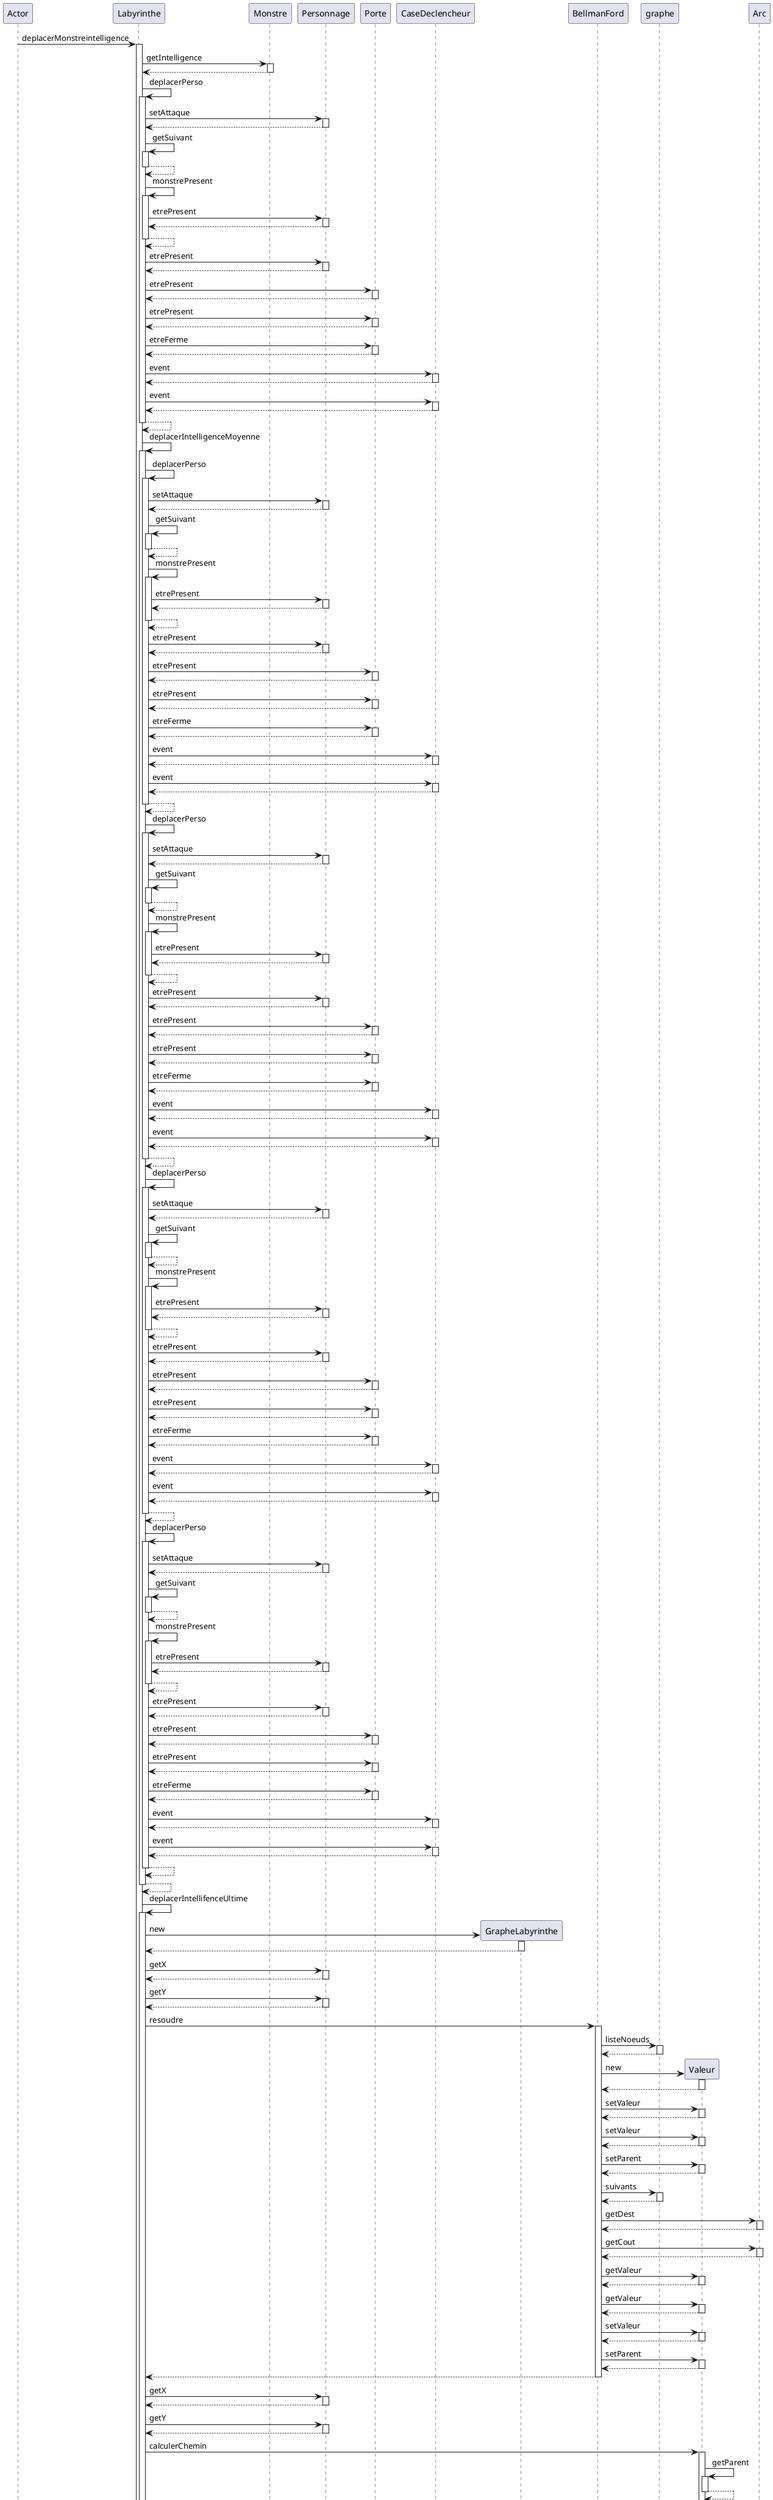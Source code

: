 @startuml
participant Actor
Actor -> Labyrinthe : deplacerMonstreintelligence
activate Labyrinthe
Labyrinthe -> Monstre : getIntelligence
activate Monstre
Monstre --> Labyrinthe
deactivate Monstre
Labyrinthe -> Labyrinthe : deplacerPerso
activate Labyrinthe
Labyrinthe -> Personnage : setAttaque
activate Personnage
Personnage --> Labyrinthe
deactivate Personnage
Labyrinthe -> Labyrinthe : getSuivant
activate Labyrinthe
Labyrinthe --> Labyrinthe
deactivate Labyrinthe
Labyrinthe -> Labyrinthe : monstrePresent
activate Labyrinthe
Labyrinthe -> Personnage : etrePresent
activate Personnage
Personnage --> Labyrinthe
deactivate Personnage
Labyrinthe --> Labyrinthe
deactivate Labyrinthe
Labyrinthe -> Personnage : etrePresent
activate Personnage
Personnage --> Labyrinthe
deactivate Personnage
Labyrinthe -> Porte : etrePresent
activate Porte
Porte --> Labyrinthe
deactivate Porte
Labyrinthe -> Porte : etrePresent
activate Porte
Porte --> Labyrinthe
deactivate Porte
Labyrinthe -> Porte : etreFerme
activate Porte
Porte --> Labyrinthe
deactivate Porte
Labyrinthe -> CaseDeclencheur : event
activate CaseDeclencheur
CaseDeclencheur --> Labyrinthe
deactivate CaseDeclencheur
Labyrinthe -> CaseDeclencheur : event
activate CaseDeclencheur
CaseDeclencheur --> Labyrinthe
deactivate CaseDeclencheur
Labyrinthe --> Labyrinthe
deactivate Labyrinthe
Labyrinthe -> Labyrinthe : deplacerIntelligenceMoyenne
activate Labyrinthe
Labyrinthe -> Labyrinthe : deplacerPerso
activate Labyrinthe
Labyrinthe -> Personnage : setAttaque
activate Personnage
Personnage --> Labyrinthe
deactivate Personnage
Labyrinthe -> Labyrinthe : getSuivant
activate Labyrinthe
Labyrinthe --> Labyrinthe
deactivate Labyrinthe
Labyrinthe -> Labyrinthe : monstrePresent
activate Labyrinthe
Labyrinthe -> Personnage : etrePresent
activate Personnage
Personnage --> Labyrinthe
deactivate Personnage
Labyrinthe --> Labyrinthe
deactivate Labyrinthe
Labyrinthe -> Personnage : etrePresent
activate Personnage
Personnage --> Labyrinthe
deactivate Personnage
Labyrinthe -> Porte : etrePresent
activate Porte
Porte --> Labyrinthe
deactivate Porte
Labyrinthe -> Porte : etrePresent
activate Porte
Porte --> Labyrinthe
deactivate Porte
Labyrinthe -> Porte : etreFerme
activate Porte
Porte --> Labyrinthe
deactivate Porte
Labyrinthe -> CaseDeclencheur : event
activate CaseDeclencheur
CaseDeclencheur --> Labyrinthe
deactivate CaseDeclencheur
Labyrinthe -> CaseDeclencheur : event
activate CaseDeclencheur
CaseDeclencheur --> Labyrinthe
deactivate CaseDeclencheur
Labyrinthe --> Labyrinthe
deactivate Labyrinthe
Labyrinthe -> Labyrinthe : deplacerPerso
activate Labyrinthe
Labyrinthe -> Personnage : setAttaque
activate Personnage
Personnage --> Labyrinthe
deactivate Personnage
Labyrinthe -> Labyrinthe : getSuivant
activate Labyrinthe
Labyrinthe --> Labyrinthe
deactivate Labyrinthe
Labyrinthe -> Labyrinthe : monstrePresent
activate Labyrinthe
Labyrinthe -> Personnage : etrePresent
activate Personnage
Personnage --> Labyrinthe
deactivate Personnage
Labyrinthe --> Labyrinthe
deactivate Labyrinthe
Labyrinthe -> Personnage : etrePresent
activate Personnage
Personnage --> Labyrinthe
deactivate Personnage
Labyrinthe -> Porte : etrePresent
activate Porte
Porte --> Labyrinthe
deactivate Porte
Labyrinthe -> Porte : etrePresent
activate Porte
Porte --> Labyrinthe
deactivate Porte
Labyrinthe -> Porte : etreFerme
activate Porte
Porte --> Labyrinthe
deactivate Porte
Labyrinthe -> CaseDeclencheur : event
activate CaseDeclencheur
CaseDeclencheur --> Labyrinthe
deactivate CaseDeclencheur
Labyrinthe -> CaseDeclencheur : event
activate CaseDeclencheur
CaseDeclencheur --> Labyrinthe
deactivate CaseDeclencheur
Labyrinthe --> Labyrinthe
deactivate Labyrinthe
Labyrinthe -> Labyrinthe : deplacerPerso
activate Labyrinthe
Labyrinthe -> Personnage : setAttaque
activate Personnage
Personnage --> Labyrinthe
deactivate Personnage
Labyrinthe -> Labyrinthe : getSuivant
activate Labyrinthe
Labyrinthe --> Labyrinthe
deactivate Labyrinthe
Labyrinthe -> Labyrinthe : monstrePresent
activate Labyrinthe
Labyrinthe -> Personnage : etrePresent
activate Personnage
Personnage --> Labyrinthe
deactivate Personnage
Labyrinthe --> Labyrinthe
deactivate Labyrinthe
Labyrinthe -> Personnage : etrePresent
activate Personnage
Personnage --> Labyrinthe
deactivate Personnage
Labyrinthe -> Porte : etrePresent
activate Porte
Porte --> Labyrinthe
deactivate Porte
Labyrinthe -> Porte : etrePresent
activate Porte
Porte --> Labyrinthe
deactivate Porte
Labyrinthe -> Porte : etreFerme
activate Porte
Porte --> Labyrinthe
deactivate Porte
Labyrinthe -> CaseDeclencheur : event
activate CaseDeclencheur
CaseDeclencheur --> Labyrinthe
deactivate CaseDeclencheur
Labyrinthe -> CaseDeclencheur : event
activate CaseDeclencheur
CaseDeclencheur --> Labyrinthe
deactivate CaseDeclencheur
Labyrinthe --> Labyrinthe
deactivate Labyrinthe
Labyrinthe -> Labyrinthe : deplacerPerso
activate Labyrinthe
Labyrinthe -> Personnage : setAttaque
activate Personnage
Personnage --> Labyrinthe
deactivate Personnage
Labyrinthe -> Labyrinthe : getSuivant
activate Labyrinthe
Labyrinthe --> Labyrinthe
deactivate Labyrinthe
Labyrinthe -> Labyrinthe : monstrePresent
activate Labyrinthe
Labyrinthe -> Personnage : etrePresent
activate Personnage
Personnage --> Labyrinthe
deactivate Personnage
Labyrinthe --> Labyrinthe
deactivate Labyrinthe
Labyrinthe -> Personnage : etrePresent
activate Personnage
Personnage --> Labyrinthe
deactivate Personnage
Labyrinthe -> Porte : etrePresent
activate Porte
Porte --> Labyrinthe
deactivate Porte
Labyrinthe -> Porte : etrePresent
activate Porte
Porte --> Labyrinthe
deactivate Porte
Labyrinthe -> Porte : etreFerme
activate Porte
Porte --> Labyrinthe
deactivate Porte
Labyrinthe -> CaseDeclencheur : event
activate CaseDeclencheur
CaseDeclencheur --> Labyrinthe
deactivate CaseDeclencheur
Labyrinthe -> CaseDeclencheur : event
activate CaseDeclencheur
CaseDeclencheur --> Labyrinthe
deactivate CaseDeclencheur
Labyrinthe --> Labyrinthe
deactivate Labyrinthe
Labyrinthe --> Labyrinthe
deactivate Labyrinthe
Labyrinthe -> Labyrinthe : deplacerIntellifenceUltime
activate Labyrinthe
create GrapheLabyrinthe
Labyrinthe -> GrapheLabyrinthe : new
activate GrapheLabyrinthe
GrapheLabyrinthe --> Labyrinthe
deactivate GrapheLabyrinthe
Labyrinthe -> Personnage : getX
activate Personnage
Personnage --> Labyrinthe
deactivate Personnage
Labyrinthe -> Personnage : getY
activate Personnage
Personnage --> Labyrinthe
deactivate Personnage
Labyrinthe -> BellmanFord : resoudre
activate BellmanFord
BellmanFord -> graphe : listeNoeuds
activate graphe
graphe --> BellmanFord
deactivate graphe
create Valeur
BellmanFord -> Valeur : new
activate Valeur
Valeur --> BellmanFord
deactivate Valeur
BellmanFord -> Valeur : setValeur
activate Valeur
Valeur --> BellmanFord
deactivate Valeur
BellmanFord -> Valeur : setValeur
activate Valeur
Valeur --> BellmanFord
deactivate Valeur
BellmanFord -> Valeur : setParent
activate Valeur
Valeur --> BellmanFord
deactivate Valeur
BellmanFord -> graphe : suivants
activate graphe
graphe --> BellmanFord
deactivate graphe
BellmanFord -> Arc : getDest
activate Arc
Arc --> BellmanFord
deactivate Arc
BellmanFord -> Arc : getCout
activate Arc
Arc --> BellmanFord
deactivate Arc
BellmanFord -> Valeur : getValeur
activate Valeur
Valeur --> BellmanFord
deactivate Valeur
BellmanFord -> Valeur : getValeur
activate Valeur
Valeur --> BellmanFord
deactivate Valeur
BellmanFord -> Valeur : setValeur
activate Valeur
Valeur --> BellmanFord
deactivate Valeur
BellmanFord -> Valeur : setParent
activate Valeur
Valeur --> BellmanFord
deactivate Valeur
BellmanFord --> Labyrinthe
deactivate BellmanFord
Labyrinthe -> Personnage : getX
activate Personnage
Personnage --> Labyrinthe
deactivate Personnage
Labyrinthe -> Personnage : getY
activate Personnage
Personnage --> Labyrinthe
deactivate Personnage
Labyrinthe -> Valeur : calculerChemin
activate Valeur
Valeur -> Valeur : getParent
activate Valeur
Valeur --> Valeur
deactivate Valeur
Valeur -> Valeur : getParent
activate Valeur
Valeur --> Valeur
deactivate Valeur
Valeur --> Labyrinthe
deactivate Valeur
Labyrinthe -> GrapheLabyrinthe : extraireCoordonnees
activate GrapheLabyrinthe
GrapheLabyrinthe --> Labyrinthe
deactivate GrapheLabyrinthe
Labyrinthe -> Personnage : getX
activate Personnage
Personnage --> Labyrinthe
deactivate Personnage
Labyrinthe -> Labyrinthe : deplacerPerso
activate Labyrinthe
Labyrinthe -> Personnage : setAttaque
activate Personnage
Personnage --> Labyrinthe
deactivate Personnage
Labyrinthe -> Labyrinthe : getSuivant
activate Labyrinthe
Labyrinthe --> Labyrinthe
deactivate Labyrinthe
Labyrinthe -> Labyrinthe : monstrePresent
activate Labyrinthe
Labyrinthe -> Personnage : etrePresent
activate Personnage
Personnage --> Labyrinthe
deactivate Personnage
Labyrinthe --> Labyrinthe
deactivate Labyrinthe
Labyrinthe -> Personnage : etrePresent
activate Personnage
Personnage --> Labyrinthe
deactivate Personnage
Labyrinthe -> Porte : etrePresent
activate Porte
Porte --> Labyrinthe
deactivate Porte
Labyrinthe -> Porte : etrePresent
activate Porte
Porte --> Labyrinthe
deactivate Porte
Labyrinthe -> Porte : etreFerme
activate Porte
Porte --> Labyrinthe
deactivate Porte
Labyrinthe -> CaseDeclencheur : event
activate CaseDeclencheur
CaseDeclencheur --> Labyrinthe
deactivate CaseDeclencheur
Labyrinthe -> CaseDeclencheur : event
activate CaseDeclencheur
CaseDeclencheur --> Labyrinthe
deactivate CaseDeclencheur
Labyrinthe --> Labyrinthe
deactivate Labyrinthe
Labyrinthe -> Personnage : getX
activate Personnage
Personnage --> Labyrinthe
deactivate Personnage
Labyrinthe -> Labyrinthe : deplacerPerso
activate Labyrinthe
Labyrinthe -> Personnage : setAttaque
activate Personnage
Personnage --> Labyrinthe
deactivate Personnage
Labyrinthe -> Labyrinthe : getSuivant
activate Labyrinthe
Labyrinthe --> Labyrinthe
deactivate Labyrinthe
Labyrinthe -> Labyrinthe : monstrePresent
activate Labyrinthe
Labyrinthe -> Personnage : etrePresent
activate Personnage
Personnage --> Labyrinthe
deactivate Personnage
Labyrinthe --> Labyrinthe
deactivate Labyrinthe
Labyrinthe -> Personnage : etrePresent
activate Personnage
Personnage --> Labyrinthe
deactivate Personnage
Labyrinthe -> Porte : etrePresent
activate Porte
Porte --> Labyrinthe
deactivate Porte
Labyrinthe -> Porte : etrePresent
activate Porte
Porte --> Labyrinthe
deactivate Porte
Labyrinthe -> Porte : etreFerme
activate Porte
Porte --> Labyrinthe
deactivate Porte
Labyrinthe -> CaseDeclencheur : event
activate CaseDeclencheur
CaseDeclencheur --> Labyrinthe
deactivate CaseDeclencheur
Labyrinthe -> CaseDeclencheur : event
activate CaseDeclencheur
CaseDeclencheur --> Labyrinthe
deactivate CaseDeclencheur
Labyrinthe --> Labyrinthe
deactivate Labyrinthe
Labyrinthe -> Personnage : getY
activate Personnage
Personnage --> Labyrinthe
deactivate Personnage
Labyrinthe -> Labyrinthe : deplacerPerso
activate Labyrinthe
Labyrinthe -> Personnage : setAttaque
activate Personnage
Personnage --> Labyrinthe
deactivate Personnage
Labyrinthe -> Labyrinthe : getSuivant
activate Labyrinthe
Labyrinthe --> Labyrinthe
deactivate Labyrinthe
Labyrinthe -> Labyrinthe : monstrePresent
activate Labyrinthe
Labyrinthe -> Personnage : etrePresent
activate Personnage
Personnage --> Labyrinthe
deactivate Personnage
Labyrinthe --> Labyrinthe
deactivate Labyrinthe
Labyrinthe -> Personnage : etrePresent
activate Personnage
Personnage --> Labyrinthe
deactivate Personnage
Labyrinthe -> Porte : etrePresent
activate Porte
Porte --> Labyrinthe
deactivate Porte
Labyrinthe -> Porte : etrePresent
activate Porte
Porte --> Labyrinthe
deactivate Porte
Labyrinthe -> Porte : etreFerme
activate Porte
Porte --> Labyrinthe
deactivate Porte
Labyrinthe -> CaseDeclencheur : event
activate CaseDeclencheur
CaseDeclencheur --> Labyrinthe
deactivate CaseDeclencheur
Labyrinthe -> CaseDeclencheur : event
activate CaseDeclencheur
CaseDeclencheur --> Labyrinthe
deactivate CaseDeclencheur
Labyrinthe --> Labyrinthe
deactivate Labyrinthe
Labyrinthe -> Personnage : getY
activate Personnage
Personnage --> Labyrinthe
deactivate Personnage
Labyrinthe -> Labyrinthe : deplacerPerso
activate Labyrinthe
Labyrinthe -> Personnage : setAttaque
activate Personnage
Personnage --> Labyrinthe
deactivate Personnage
Labyrinthe -> Labyrinthe : getSuivant
activate Labyrinthe
Labyrinthe --> Labyrinthe
deactivate Labyrinthe
Labyrinthe -> Labyrinthe : monstrePresent
activate Labyrinthe
Labyrinthe -> Personnage : etrePresent
activate Personnage
Personnage --> Labyrinthe
deactivate Personnage
Labyrinthe --> Labyrinthe
deactivate Labyrinthe
Labyrinthe -> Personnage : etrePresent
activate Personnage
Personnage --> Labyrinthe
deactivate Personnage
Labyrinthe -> Porte : etrePresent
activate Porte
Porte --> Labyrinthe
deactivate Porte
Labyrinthe -> Porte : etrePresent
activate Porte
Porte --> Labyrinthe
deactivate Porte
Labyrinthe -> Porte : etreFerme
activate Porte
Porte --> Labyrinthe
deactivate Porte
Labyrinthe -> CaseDeclencheur : event
activate CaseDeclencheur
CaseDeclencheur --> Labyrinthe
deactivate CaseDeclencheur
Labyrinthe -> CaseDeclencheur : event
activate CaseDeclencheur
CaseDeclencheur --> Labyrinthe
deactivate CaseDeclencheur
Labyrinthe --> Labyrinthe
deactivate Labyrinthe
Labyrinthe --> Labyrinthe
deactivate Labyrinthe
return
@enduml